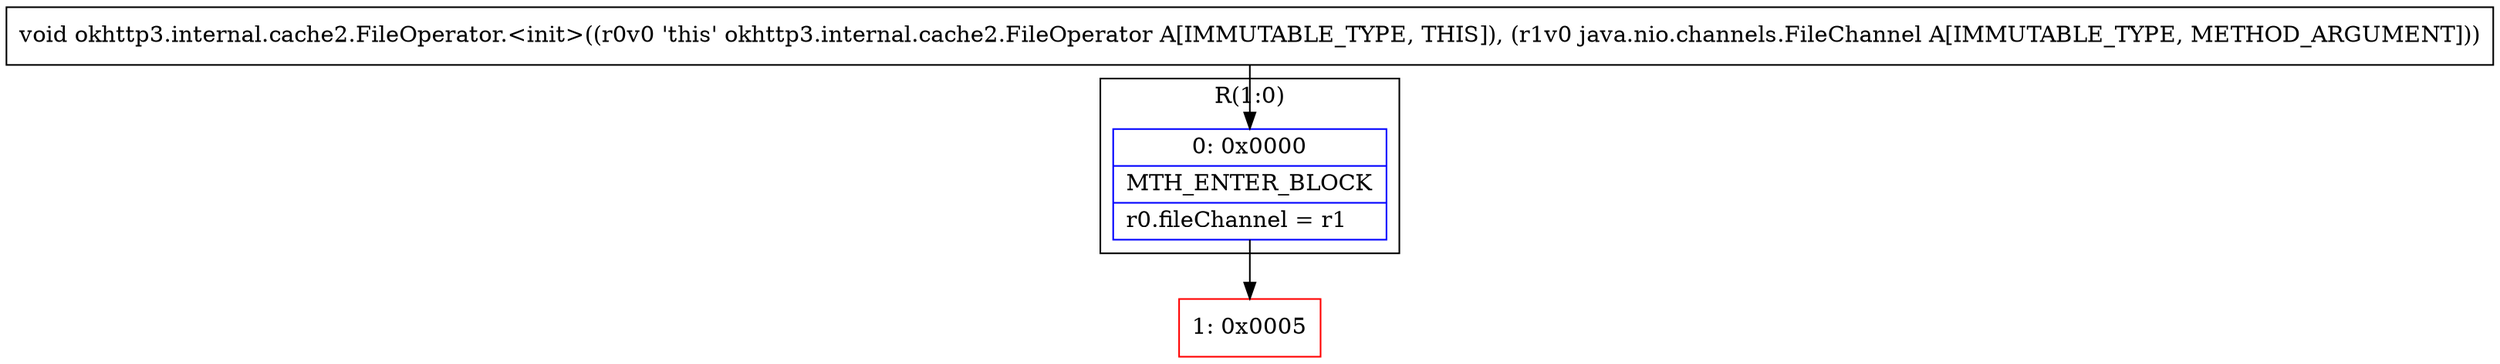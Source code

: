 digraph "CFG forokhttp3.internal.cache2.FileOperator.\<init\>(Ljava\/nio\/channels\/FileChannel;)V" {
subgraph cluster_Region_1157765427 {
label = "R(1:0)";
node [shape=record,color=blue];
Node_0 [shape=record,label="{0\:\ 0x0000|MTH_ENTER_BLOCK\l|r0.fileChannel = r1\l}"];
}
Node_1 [shape=record,color=red,label="{1\:\ 0x0005}"];
MethodNode[shape=record,label="{void okhttp3.internal.cache2.FileOperator.\<init\>((r0v0 'this' okhttp3.internal.cache2.FileOperator A[IMMUTABLE_TYPE, THIS]), (r1v0 java.nio.channels.FileChannel A[IMMUTABLE_TYPE, METHOD_ARGUMENT])) }"];
MethodNode -> Node_0;
Node_0 -> Node_1;
}

